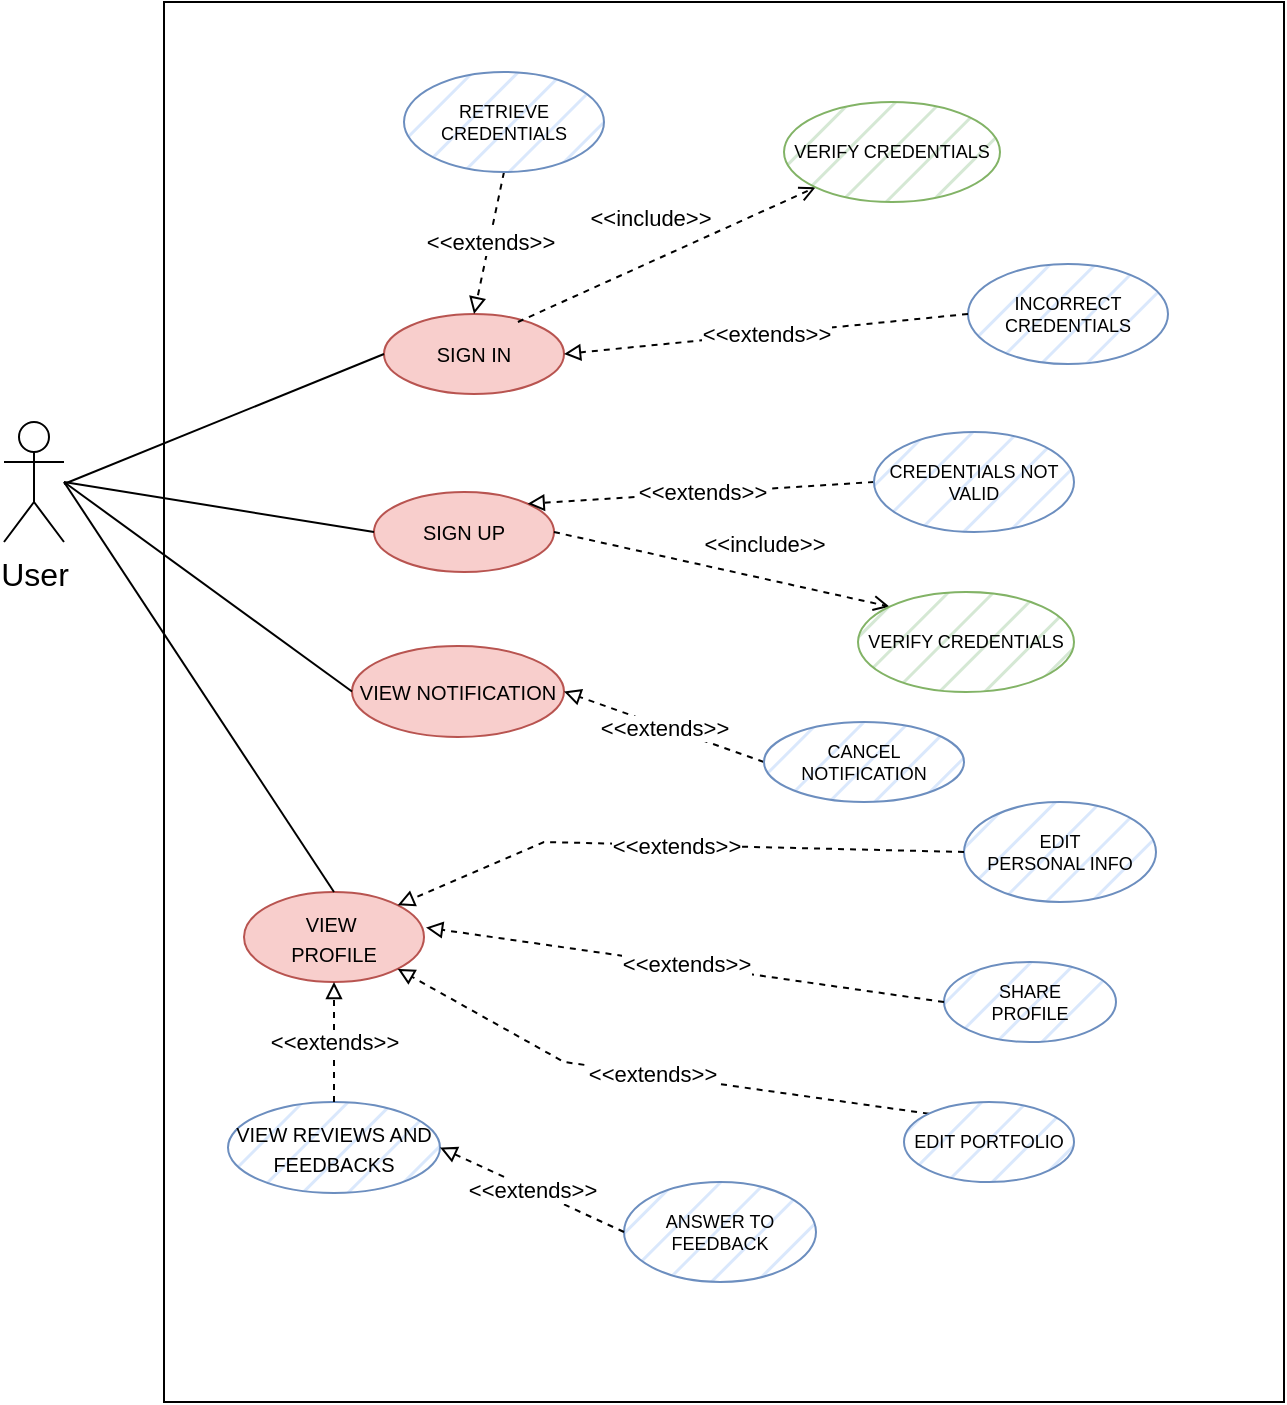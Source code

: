 <mxfile version="21.0.8" type="github">
  <diagram name="Pagina-1" id="8j_9WyPeeoJBeD8P9ccP">
    <mxGraphModel dx="3088" dy="828" grid="1" gridSize="10" guides="1" tooltips="1" connect="1" arrows="1" fold="1" page="1" pageScale="1" pageWidth="827" pageHeight="1169" math="0" shadow="0">
      <root>
        <mxCell id="0" />
        <mxCell id="1" parent="0" />
        <mxCell id="5QfRz2Dah1hT-SZcgMO9-1" value="User" style="shape=umlActor;verticalLabelPosition=bottom;verticalAlign=top;html=1;outlineConnect=0;fontSize=16;" parent="1" vertex="1">
          <mxGeometry x="-960" y="450" width="30" height="60" as="geometry" />
        </mxCell>
        <mxCell id="5QfRz2Dah1hT-SZcgMO9-2" value="" style="rounded=0;whiteSpace=wrap;html=1;" parent="1" vertex="1">
          <mxGeometry x="-880" y="240" width="560" height="700" as="geometry" />
        </mxCell>
        <mxCell id="5QfRz2Dah1hT-SZcgMO9-3" value="&lt;font style=&quot;font-size: 10px;&quot;&gt;SIGN UP&lt;/font&gt;" style="ellipse;whiteSpace=wrap;html=1;fillColor=#f8cecc;strokeColor=#b85450;" parent="1" vertex="1">
          <mxGeometry x="-775" y="485" width="90" height="40" as="geometry" />
        </mxCell>
        <mxCell id="5QfRz2Dah1hT-SZcgMO9-4" value="&lt;font style=&quot;font-size: 10px;&quot;&gt;SIGN IN&lt;/font&gt;" style="ellipse;whiteSpace=wrap;html=1;fillColor=#f8cecc;strokeColor=#b85450;" parent="1" vertex="1">
          <mxGeometry x="-770" y="396" width="90" height="40" as="geometry" />
        </mxCell>
        <mxCell id="5QfRz2Dah1hT-SZcgMO9-5" value="&lt;font style=&quot;font-size: 9px;&quot;&gt;INCORRECT&lt;br style=&quot;font-size: 9px;&quot;&gt;CREDENTIALS&lt;/font&gt;" style="ellipse;whiteSpace=wrap;html=1;fillColor=#dae8fc;strokeColor=#6c8ebf;fontSize=9;strokeWidth=1;fillStyle=hatch;" parent="1" vertex="1">
          <mxGeometry x="-478" y="371" width="100" height="50" as="geometry" />
        </mxCell>
        <mxCell id="5QfRz2Dah1hT-SZcgMO9-6" value="&amp;lt;&amp;lt;extends&amp;gt;&amp;gt;" style="endArrow=block;endFill=0;html=1;rounded=0;dashed=1;exitX=0;exitY=0.5;exitDx=0;exitDy=0;entryX=1;entryY=0.5;entryDx=0;entryDy=0;" parent="1" source="5QfRz2Dah1hT-SZcgMO9-5" target="5QfRz2Dah1hT-SZcgMO9-4" edge="1">
          <mxGeometry x="-0.005" width="160" relative="1" as="geometry">
            <mxPoint x="-610" y="451" as="sourcePoint" />
            <mxPoint x="-450" y="451" as="targetPoint" />
            <Array as="points" />
            <mxPoint as="offset" />
          </mxGeometry>
        </mxCell>
        <mxCell id="5QfRz2Dah1hT-SZcgMO9-7" value="&amp;lt;&amp;lt;extends&amp;gt;&amp;gt;" style="endArrow=block;endFill=0;html=1;rounded=0;dashed=1;exitX=0.5;exitY=1;exitDx=0;exitDy=0;entryX=0.5;entryY=0;entryDx=0;entryDy=0;" parent="1" source="5QfRz2Dah1hT-SZcgMO9-10" target="5QfRz2Dah1hT-SZcgMO9-4" edge="1">
          <mxGeometry x="-0.009" width="160" relative="1" as="geometry">
            <mxPoint x="-720" y="321" as="sourcePoint" />
            <mxPoint x="-810" y="376" as="targetPoint" />
            <Array as="points" />
            <mxPoint as="offset" />
          </mxGeometry>
        </mxCell>
        <mxCell id="5QfRz2Dah1hT-SZcgMO9-8" value="&amp;lt;&amp;lt;include&amp;gt;&amp;gt;" style="html=1;verticalAlign=bottom;labelBackgroundColor=none;endArrow=open;endFill=0;dashed=1;rounded=0;exitX=0.744;exitY=0.1;exitDx=0;exitDy=0;exitPerimeter=0;entryX=0;entryY=1;entryDx=0;entryDy=0;" parent="1" source="5QfRz2Dah1hT-SZcgMO9-4" target="5QfRz2Dah1hT-SZcgMO9-9" edge="1">
          <mxGeometry x="-0.033" y="11" width="160" relative="1" as="geometry">
            <mxPoint x="-642" y="321" as="sourcePoint" />
            <mxPoint x="-571" y="320" as="targetPoint" />
            <mxPoint x="-1" as="offset" />
          </mxGeometry>
        </mxCell>
        <mxCell id="5QfRz2Dah1hT-SZcgMO9-9" value="&lt;font style=&quot;font-size: 9px;&quot;&gt;VERIFY CREDENTIALS&lt;/font&gt;" style="ellipse;whiteSpace=wrap;html=1;fillColor=#d5e8d4;strokeColor=#82b366;fontSize=9;strokeWidth=1;fillStyle=hatch;" parent="1" vertex="1">
          <mxGeometry x="-570" y="290" width="108" height="50" as="geometry" />
        </mxCell>
        <mxCell id="5QfRz2Dah1hT-SZcgMO9-10" value="&lt;font style=&quot;font-size: 9px;&quot;&gt;RETRIEVE&lt;br style=&quot;font-size: 9px;&quot;&gt;CREDENTIALS&lt;/font&gt;" style="ellipse;whiteSpace=wrap;html=1;fillColor=#dae8fc;strokeColor=#6c8ebf;fontSize=9;strokeWidth=1;fillStyle=hatch;" parent="1" vertex="1">
          <mxGeometry x="-760" y="275" width="100" height="50" as="geometry" />
        </mxCell>
        <mxCell id="5QfRz2Dah1hT-SZcgMO9-11" style="edgeStyle=none;rounded=0;orthogonalLoop=1;jettySize=auto;html=1;entryX=0;entryY=0.5;entryDx=0;entryDy=0;strokeColor=default;strokeWidth=1;startArrow=none;startFill=0;endArrow=none;endFill=0;" parent="1" target="5QfRz2Dah1hT-SZcgMO9-4" edge="1">
          <mxGeometry relative="1" as="geometry">
            <mxPoint x="-930" y="481" as="sourcePoint" />
            <mxPoint x="-800" y="421" as="targetPoint" />
          </mxGeometry>
        </mxCell>
        <mxCell id="5QfRz2Dah1hT-SZcgMO9-12" style="edgeStyle=none;rounded=0;orthogonalLoop=1;jettySize=auto;html=1;entryX=0;entryY=0.5;entryDx=0;entryDy=0;strokeColor=default;strokeWidth=1;startArrow=none;startFill=0;endArrow=none;endFill=0;" parent="1" target="5QfRz2Dah1hT-SZcgMO9-3" edge="1">
          <mxGeometry relative="1" as="geometry">
            <mxPoint x="-930" y="480" as="sourcePoint" />
            <mxPoint x="-760" y="426" as="targetPoint" />
          </mxGeometry>
        </mxCell>
        <mxCell id="5QfRz2Dah1hT-SZcgMO9-13" value="&amp;lt;&amp;lt;extends&amp;gt;&amp;gt;" style="endArrow=block;endFill=0;html=1;rounded=0;dashed=1;entryX=1;entryY=0;entryDx=0;entryDy=0;exitX=0;exitY=0.5;exitDx=0;exitDy=0;" parent="1" source="5QfRz2Dah1hT-SZcgMO9-14" target="5QfRz2Dah1hT-SZcgMO9-3" edge="1">
          <mxGeometry x="-0.005" width="160" relative="1" as="geometry">
            <mxPoint x="-525" y="480.0" as="sourcePoint" />
            <mxPoint x="-675" y="500" as="targetPoint" />
            <Array as="points" />
            <mxPoint as="offset" />
          </mxGeometry>
        </mxCell>
        <mxCell id="5QfRz2Dah1hT-SZcgMO9-14" value="CREDENTIALS NOT VALID" style="ellipse;whiteSpace=wrap;html=1;fillColor=#dae8fc;strokeColor=#6c8ebf;fontSize=9;strokeWidth=1;fillStyle=hatch;" parent="1" vertex="1">
          <mxGeometry x="-525" y="455" width="100" height="50" as="geometry" />
        </mxCell>
        <mxCell id="5QfRz2Dah1hT-SZcgMO9-15" value="&amp;lt;&amp;lt;include&amp;gt;&amp;gt;" style="html=1;verticalAlign=bottom;labelBackgroundColor=none;endArrow=open;endFill=0;dashed=1;rounded=0;exitX=1;exitY=0.5;exitDx=0;exitDy=0;entryX=0;entryY=0;entryDx=0;entryDy=0;" parent="1" source="5QfRz2Dah1hT-SZcgMO9-3" target="5QfRz2Dah1hT-SZcgMO9-16" edge="1">
          <mxGeometry x="0.231" y="8" width="160" relative="1" as="geometry">
            <mxPoint x="-695" y="622" as="sourcePoint" />
            <mxPoint x="-546" y="545" as="targetPoint" />
            <mxPoint as="offset" />
          </mxGeometry>
        </mxCell>
        <mxCell id="5QfRz2Dah1hT-SZcgMO9-16" value="&lt;font style=&quot;font-size: 9px;&quot;&gt;VERIFY CREDENTIALS&lt;/font&gt;" style="ellipse;whiteSpace=wrap;html=1;fillColor=#d5e8d4;strokeColor=#82b366;fontSize=9;strokeWidth=1;fillStyle=hatch;" parent="1" vertex="1">
          <mxGeometry x="-533" y="535" width="108" height="50" as="geometry" />
        </mxCell>
        <mxCell id="5QfRz2Dah1hT-SZcgMO9-17" value="&lt;font size=&quot;1&quot;&gt;VIEW NOTIFICATION&lt;/font&gt;" style="ellipse;whiteSpace=wrap;html=1;fillColor=#f8cecc;strokeColor=#b85450;" parent="1" vertex="1">
          <mxGeometry x="-786" y="562" width="106" height="45.5" as="geometry" />
        </mxCell>
        <mxCell id="5QfRz2Dah1hT-SZcgMO9-18" value="&amp;lt;&amp;lt;extends&amp;gt;&amp;gt;" style="endArrow=block;endFill=0;html=1;rounded=0;dashed=1;entryX=1;entryY=0.5;entryDx=0;entryDy=0;exitX=0;exitY=0.5;exitDx=0;exitDy=0;" parent="1" source="5QfRz2Dah1hT-SZcgMO9-19" target="5QfRz2Dah1hT-SZcgMO9-17" edge="1">
          <mxGeometry x="-0.009" width="160" relative="1" as="geometry">
            <mxPoint x="-547" y="650" as="sourcePoint" />
            <mxPoint x="-653" y="620" as="targetPoint" />
            <Array as="points" />
            <mxPoint as="offset" />
          </mxGeometry>
        </mxCell>
        <mxCell id="5QfRz2Dah1hT-SZcgMO9-19" value="CANCEL&lt;br&gt;NOTIFICATION" style="ellipse;whiteSpace=wrap;html=1;fillColor=#dae8fc;strokeColor=#6c8ebf;fontSize=9;strokeWidth=1;fillStyle=hatch;" parent="1" vertex="1">
          <mxGeometry x="-580" y="600" width="100" height="40" as="geometry" />
        </mxCell>
        <mxCell id="5QfRz2Dah1hT-SZcgMO9-20" style="edgeStyle=none;rounded=0;orthogonalLoop=1;jettySize=auto;html=1;entryX=0;entryY=0.5;entryDx=0;entryDy=0;strokeColor=default;strokeWidth=1;startArrow=none;startFill=0;endArrow=none;endFill=0;" parent="1" target="5QfRz2Dah1hT-SZcgMO9-17" edge="1">
          <mxGeometry relative="1" as="geometry">
            <mxPoint x="-930" y="480" as="sourcePoint" />
            <mxPoint x="-715" y="569" as="targetPoint" />
          </mxGeometry>
        </mxCell>
        <mxCell id="5QfRz2Dah1hT-SZcgMO9-21" value="&lt;font style=&quot;font-size: 10px;&quot;&gt;VIEW&amp;nbsp;&lt;br&gt;PROFILE&lt;/font&gt;" style="ellipse;whiteSpace=wrap;html=1;fillColor=#f8cecc;strokeColor=#b85450;" parent="1" vertex="1">
          <mxGeometry x="-840" y="685" width="90" height="45" as="geometry" />
        </mxCell>
        <mxCell id="5QfRz2Dah1hT-SZcgMO9-22" value="&lt;font style=&quot;font-size: 9px;&quot;&gt;EDIT&lt;br style=&quot;font-size: 9px;&quot;&gt;PERSONAL INFO&lt;br style=&quot;font-size: 9px;&quot;&gt;&lt;/font&gt;" style="ellipse;whiteSpace=wrap;html=1;fillColor=#dae8fc;strokeColor=#6c8ebf;fontSize=9;strokeWidth=1;fillStyle=hatch;" parent="1" vertex="1">
          <mxGeometry x="-480" y="640" width="96" height="50" as="geometry" />
        </mxCell>
        <mxCell id="5QfRz2Dah1hT-SZcgMO9-23" value="&amp;lt;&amp;lt;extends&amp;gt;&amp;gt;" style="endArrow=block;endFill=0;html=1;rounded=0;dashed=1;exitX=0;exitY=0.5;exitDx=0;exitDy=0;entryX=1;entryY=0;entryDx=0;entryDy=0;" parent="1" source="5QfRz2Dah1hT-SZcgMO9-22" target="5QfRz2Dah1hT-SZcgMO9-21" edge="1">
          <mxGeometry x="-0.001" width="160" relative="1" as="geometry">
            <mxPoint x="-650.0" y="490" as="sourcePoint" />
            <mxPoint x="-740" y="550" as="targetPoint" />
            <Array as="points">
              <mxPoint x="-690" y="660" />
            </Array>
            <mxPoint as="offset" />
          </mxGeometry>
        </mxCell>
        <mxCell id="5QfRz2Dah1hT-SZcgMO9-24" value="&lt;font style=&quot;font-size: 9px;&quot;&gt;SHARE&lt;br&gt;PROFILE&lt;br style=&quot;font-size: 9px;&quot;&gt;&lt;/font&gt;" style="ellipse;whiteSpace=wrap;html=1;fillColor=#dae8fc;strokeColor=#6c8ebf;fontSize=9;strokeWidth=1;fillStyle=hatch;" parent="1" vertex="1">
          <mxGeometry x="-490" y="720" width="86" height="40" as="geometry" />
        </mxCell>
        <mxCell id="5QfRz2Dah1hT-SZcgMO9-25" value="&amp;lt;&amp;lt;extends&amp;gt;&amp;gt;" style="endArrow=block;endFill=0;html=1;rounded=0;dashed=1;exitX=0;exitY=0.5;exitDx=0;exitDy=0;entryX=1.011;entryY=0.395;entryDx=0;entryDy=0;entryPerimeter=0;" parent="1" source="5QfRz2Dah1hT-SZcgMO9-24" target="5QfRz2Dah1hT-SZcgMO9-21" edge="1">
          <mxGeometry x="-0.001" width="160" relative="1" as="geometry">
            <mxPoint x="-511" y="710" as="sourcePoint" />
            <mxPoint x="-750" y="715" as="targetPoint" />
            <Array as="points" />
            <mxPoint as="offset" />
          </mxGeometry>
        </mxCell>
        <mxCell id="5QfRz2Dah1hT-SZcgMO9-26" value="&amp;lt;&amp;lt;extends&amp;gt;&amp;gt;" style="endArrow=block;endFill=0;html=1;rounded=0;dashed=1;entryX=1;entryY=1;entryDx=0;entryDy=0;exitX=0;exitY=0;exitDx=0;exitDy=0;" parent="1" source="5QfRz2Dah1hT-SZcgMO9-27" target="5QfRz2Dah1hT-SZcgMO9-21" edge="1">
          <mxGeometry x="-0.001" width="160" relative="1" as="geometry">
            <mxPoint x="-680" y="760" as="sourcePoint" />
            <mxPoint x="-775" y="757" as="targetPoint" />
            <Array as="points">
              <mxPoint x="-680" y="770" />
            </Array>
            <mxPoint as="offset" />
          </mxGeometry>
        </mxCell>
        <mxCell id="5QfRz2Dah1hT-SZcgMO9-27" value="&lt;font style=&quot;font-size: 9px;&quot;&gt;EDIT PORTFOLIO&lt;br style=&quot;font-size: 9px;&quot;&gt;&lt;/font&gt;" style="ellipse;whiteSpace=wrap;html=1;fillColor=#dae8fc;strokeColor=#6c8ebf;fontSize=9;strokeWidth=1;fillStyle=hatch;" parent="1" vertex="1">
          <mxGeometry x="-510" y="790" width="85" height="40" as="geometry" />
        </mxCell>
        <mxCell id="5QfRz2Dah1hT-SZcgMO9-28" style="edgeStyle=none;rounded=0;orthogonalLoop=1;jettySize=auto;html=1;entryX=0.5;entryY=0;entryDx=0;entryDy=0;strokeColor=default;strokeWidth=1;startArrow=none;startFill=0;endArrow=none;endFill=0;" parent="1" target="5QfRz2Dah1hT-SZcgMO9-21" edge="1">
          <mxGeometry relative="1" as="geometry">
            <mxPoint x="-930" y="480" as="sourcePoint" />
            <mxPoint x="-858.5" y="666" as="targetPoint" />
          </mxGeometry>
        </mxCell>
        <mxCell id="5QfRz2Dah1hT-SZcgMO9-29" value="&lt;font size=&quot;1&quot;&gt;VIEW REVIEWS AND FEEDBACKS&lt;/font&gt;" style="ellipse;whiteSpace=wrap;html=1;fillColor=#dae8fc;strokeColor=#6c8ebf;fillStyle=hatch;" parent="1" vertex="1">
          <mxGeometry x="-848" y="790" width="106" height="45.5" as="geometry" />
        </mxCell>
        <mxCell id="5QfRz2Dah1hT-SZcgMO9-31" value="&lt;font style=&quot;font-size: 9px;&quot;&gt;ANSWER TO&lt;br&gt;FEEDBACK&lt;br style=&quot;font-size: 9px;&quot;&gt;&lt;/font&gt;" style="ellipse;whiteSpace=wrap;html=1;fillColor=#dae8fc;strokeColor=#6c8ebf;fontSize=9;strokeWidth=1;fillStyle=hatch;" parent="1" vertex="1">
          <mxGeometry x="-650" y="830" width="96" height="50" as="geometry" />
        </mxCell>
        <mxCell id="5QfRz2Dah1hT-SZcgMO9-32" value="&amp;lt;&amp;lt;extends&amp;gt;&amp;gt;" style="endArrow=block;endFill=0;html=1;rounded=0;dashed=1;exitX=0;exitY=0.5;exitDx=0;exitDy=0;entryX=1;entryY=0.5;entryDx=0;entryDy=0;" parent="1" source="5QfRz2Dah1hT-SZcgMO9-31" target="5QfRz2Dah1hT-SZcgMO9-29" edge="1">
          <mxGeometry x="-0.001" width="160" relative="1" as="geometry">
            <mxPoint x="-525" y="877" as="sourcePoint" />
            <mxPoint x="-734" y="820" as="targetPoint" />
            <Array as="points" />
            <mxPoint as="offset" />
          </mxGeometry>
        </mxCell>
        <mxCell id="wBIy0E-D4kYmhLR-kcdL-1" value="&amp;lt;&amp;lt;extends&amp;gt;&amp;gt;" style="endArrow=block;endFill=0;html=1;rounded=0;dashed=1;exitX=0.5;exitY=0;exitDx=0;exitDy=0;entryX=0.5;entryY=1;entryDx=0;entryDy=0;" parent="1" source="5QfRz2Dah1hT-SZcgMO9-29" target="5QfRz2Dah1hT-SZcgMO9-21" edge="1">
          <mxGeometry x="-0.001" width="160" relative="1" as="geometry">
            <mxPoint x="-626" y="855" as="sourcePoint" />
            <mxPoint x="-732" y="823" as="targetPoint" />
            <Array as="points" />
            <mxPoint as="offset" />
          </mxGeometry>
        </mxCell>
      </root>
    </mxGraphModel>
  </diagram>
</mxfile>
